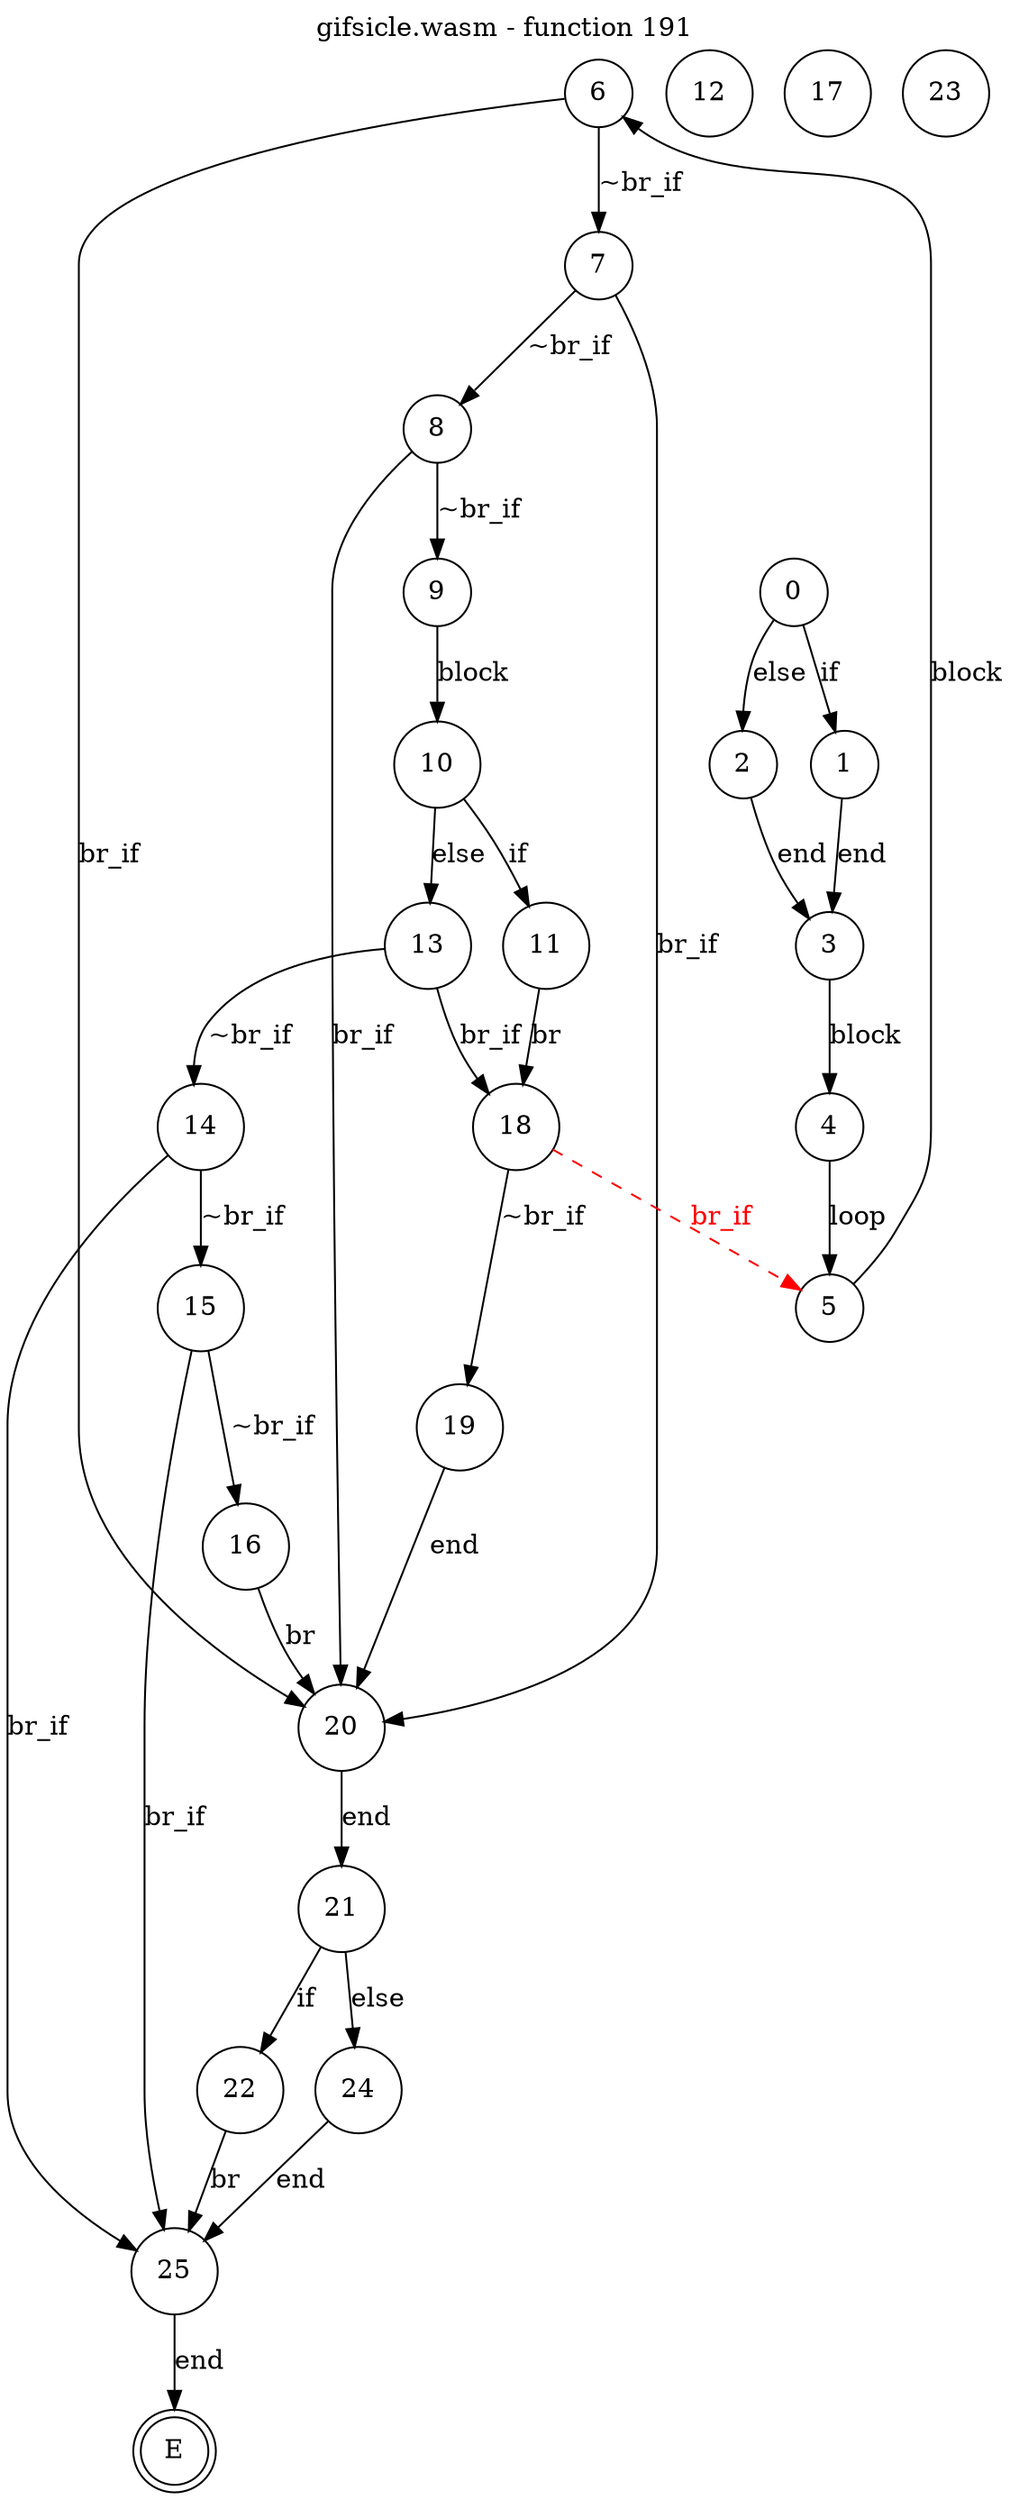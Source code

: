 digraph finite_state_machine {
    label = "gifsicle.wasm - function 191"
    labelloc =  t
    labelfontsize = 16
    labelfontcolor = black
    labelfontname = "Helvetica"
    node [shape = doublecircle]; E ;
node [shape=circle, fontcolor=black, style="", label="0"]0
node [shape=circle, fontcolor=black, style="", label="1"]1
node [shape=circle, fontcolor=black, style="", label="2"]2
node [shape=circle, fontcolor=black, style="", label="3"]3
node [shape=circle, fontcolor=black, style="", label="4"]4
node [shape=circle, fontcolor=black, style="", label="5"]5
node [shape=circle, fontcolor=black, style="", label="6"]6
node [shape=circle, fontcolor=black, style="", label="7"]7
node [shape=circle, fontcolor=black, style="", label="8"]8
node [shape=circle, fontcolor=black, style="", label="9"]9
node [shape=circle, fontcolor=black, style="", label="10"]10
node [shape=circle, fontcolor=black, style="", label="11"]11
node [shape=circle, fontcolor=black, style="", label="12"]12
node [shape=circle, fontcolor=black, style="", label="13"]13
node [shape=circle, fontcolor=black, style="", label="14"]14
node [shape=circle, fontcolor=black, style="", label="15"]15
node [shape=circle, fontcolor=black, style="", label="16"]16
node [shape=circle, fontcolor=black, style="", label="17"]17
node [shape=circle, fontcolor=black, style="", label="18"]18
node [shape=circle, fontcolor=black, style="", label="19"]19
node [shape=circle, fontcolor=black, style="", label="20"]20
node [shape=circle, fontcolor=black, style="", label="21"]21
node [shape=circle, fontcolor=black, style="", label="22"]22
node [shape=circle, fontcolor=black, style="", label="23"]23
node [shape=circle, fontcolor=black, style="", label="24"]24
node [shape=circle, fontcolor=black, style="", label="25"]25
node [shape=circle, fontcolor=black, style="", label="E"]E
    0 -> 1[label="if"];
    0 -> 2[label="else"];
    1 -> 3[label="end"];
    2 -> 3[label="end"];
    3 -> 4[label="block"];
    4 -> 5[label="loop"];
    5 -> 6[label="block"];
    6 -> 7[label="~br_if"];
    6 -> 20[label="br_if"];
    7 -> 8[label="~br_if"];
    7 -> 20[label="br_if"];
    8 -> 9[label="~br_if"];
    8 -> 20[label="br_if"];
    9 -> 10[label="block"];
    10 -> 11[label="if"];
    10 -> 13[label="else"];
    11 -> 18[label="br"];
    13 -> 14[label="~br_if"];
    13 -> 18[label="br_if"];
    14 -> 15[label="~br_if"];
    14 -> 25[label="br_if"];
    15 -> 16[label="~br_if"];
    15 -> 25[label="br_if"];
    16 -> 20[label="br"];
    18 -> 19[label="~br_if"];
    18 -> 5[style="dashed" color="red" fontcolor="red" label="br_if"];
    19 -> 20[label="end"];
    20 -> 21[label="end"];
    21 -> 22[label="if"];
    21 -> 24[label="else"];
    22 -> 25[label="br"];
    24 -> 25[label="end"];
    25 -> E[label="end"];
}
